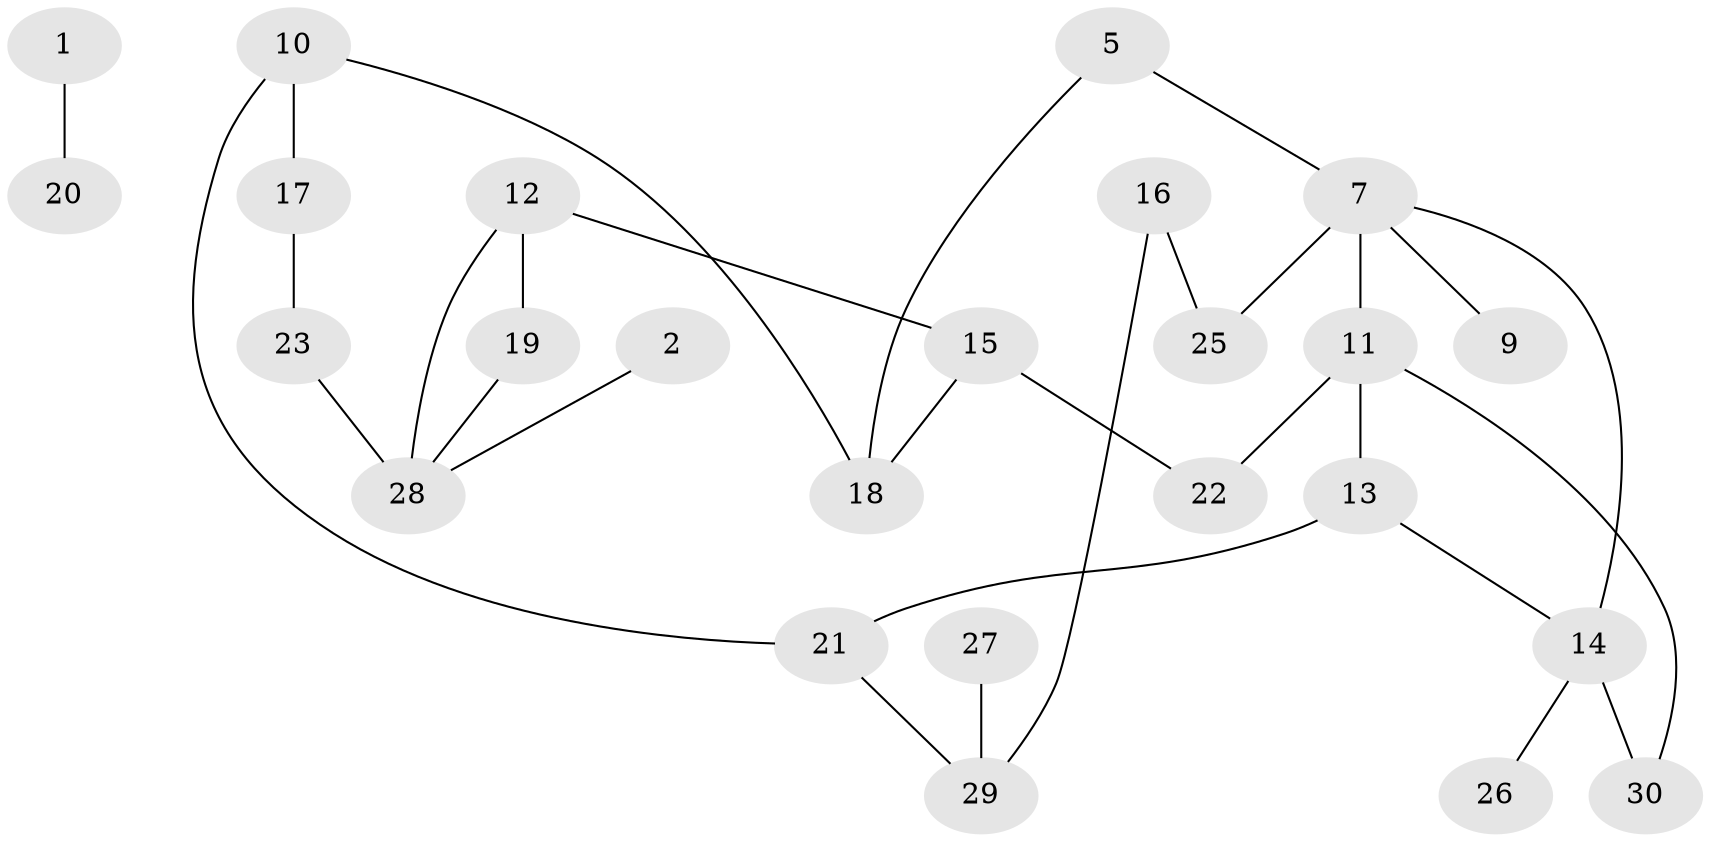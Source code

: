 // original degree distribution, {3: 0.23333333333333334, 1: 0.2833333333333333, 2: 0.25, 4: 0.11666666666666667, 0: 0.08333333333333333, 6: 0.016666666666666666, 5: 0.016666666666666666}
// Generated by graph-tools (version 1.1) at 2025/00/03/09/25 03:00:48]
// undirected, 25 vertices, 30 edges
graph export_dot {
graph [start="1"]
  node [color=gray90,style=filled];
  1;
  2;
  5;
  7;
  9;
  10;
  11;
  12;
  13;
  14;
  15;
  16;
  17;
  18;
  19;
  20;
  21;
  22;
  23;
  25;
  26;
  27;
  28;
  29;
  30;
  1 -- 20 [weight=1.0];
  2 -- 28 [weight=1.0];
  5 -- 7 [weight=1.0];
  5 -- 18 [weight=1.0];
  7 -- 9 [weight=2.0];
  7 -- 11 [weight=2.0];
  7 -- 14 [weight=1.0];
  7 -- 25 [weight=1.0];
  10 -- 17 [weight=1.0];
  10 -- 18 [weight=1.0];
  10 -- 21 [weight=1.0];
  11 -- 13 [weight=1.0];
  11 -- 22 [weight=1.0];
  11 -- 30 [weight=1.0];
  12 -- 15 [weight=1.0];
  12 -- 19 [weight=1.0];
  12 -- 28 [weight=1.0];
  13 -- 14 [weight=1.0];
  13 -- 21 [weight=1.0];
  14 -- 26 [weight=1.0];
  14 -- 30 [weight=2.0];
  15 -- 18 [weight=1.0];
  15 -- 22 [weight=1.0];
  16 -- 25 [weight=1.0];
  16 -- 29 [weight=1.0];
  17 -- 23 [weight=1.0];
  19 -- 28 [weight=1.0];
  21 -- 29 [weight=1.0];
  23 -- 28 [weight=2.0];
  27 -- 29 [weight=1.0];
}
